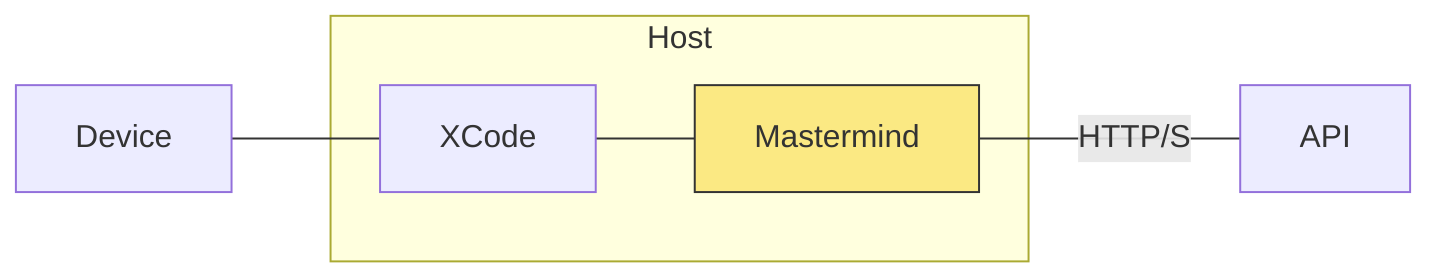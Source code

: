 %% Mastermind architecture
graph LR
  subgraph Host
    XCode --- Mastermind
  end
  %%style API fill:#f9f,stroke:#333,stroke-width:4px;
  style Mastermind fill:#fbe983,stroke:#333;
  Mastermind -- HTTP/S --- API
  Device --- XCode